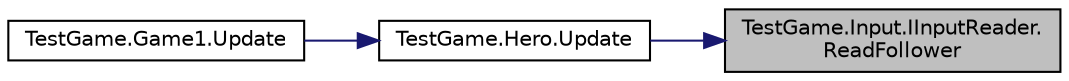 digraph "TestGame.Input.IInputReader.ReadFollower"
{
 // LATEX_PDF_SIZE
  edge [fontname="Helvetica",fontsize="10",labelfontname="Helvetica",labelfontsize="10"];
  node [fontname="Helvetica",fontsize="10",shape=record];
  rankdir="RL";
  Node1 [label="TestGame.Input.IInputReader.\lReadFollower",height=0.2,width=0.4,color="black", fillcolor="grey75", style="filled", fontcolor="black",tooltip=" "];
  Node1 -> Node2 [dir="back",color="midnightblue",fontsize="10",style="solid",fontname="Helvetica"];
  Node2 [label="TestGame.Hero.Update",height=0.2,width=0.4,color="black", fillcolor="white", style="filled",URL="$d4/df7/class_test_game_1_1_hero.html#ac761f887dd1798b741e4012b1dab3cc4",tooltip=" "];
  Node2 -> Node3 [dir="back",color="midnightblue",fontsize="10",style="solid",fontname="Helvetica"];
  Node3 [label="TestGame.Game1.Update",height=0.2,width=0.4,color="black", fillcolor="white", style="filled",URL="$d8/d66/class_test_game_1_1_game1.html#a1a9dd8ed0cbdb5b68a827ff96f465075",tooltip=" "];
}
